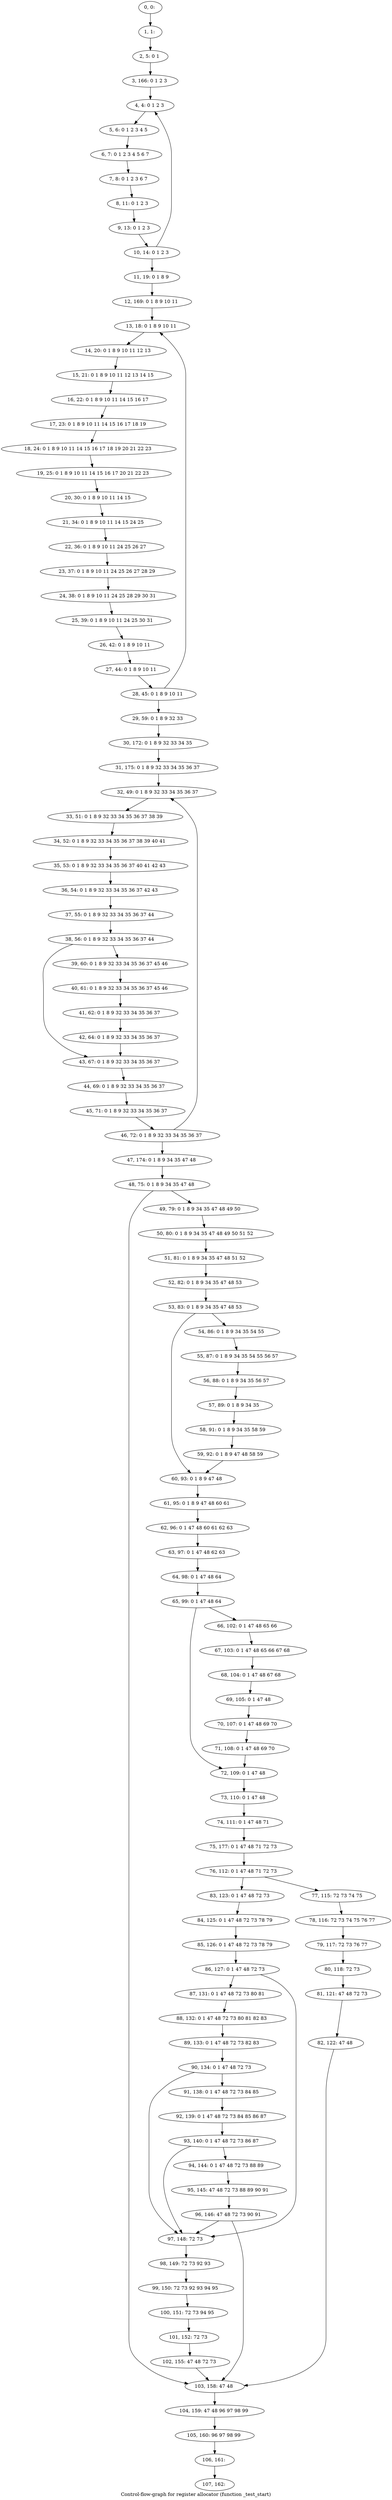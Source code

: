 digraph G {
graph [label="Control-flow-graph for register allocator (function _test_start)"]
0[label="0, 0: "];
1[label="1, 1: "];
2[label="2, 5: 0 1 "];
3[label="3, 166: 0 1 2 3 "];
4[label="4, 4: 0 1 2 3 "];
5[label="5, 6: 0 1 2 3 4 5 "];
6[label="6, 7: 0 1 2 3 4 5 6 7 "];
7[label="7, 8: 0 1 2 3 6 7 "];
8[label="8, 11: 0 1 2 3 "];
9[label="9, 13: 0 1 2 3 "];
10[label="10, 14: 0 1 2 3 "];
11[label="11, 19: 0 1 8 9 "];
12[label="12, 169: 0 1 8 9 10 11 "];
13[label="13, 18: 0 1 8 9 10 11 "];
14[label="14, 20: 0 1 8 9 10 11 12 13 "];
15[label="15, 21: 0 1 8 9 10 11 12 13 14 15 "];
16[label="16, 22: 0 1 8 9 10 11 14 15 16 17 "];
17[label="17, 23: 0 1 8 9 10 11 14 15 16 17 18 19 "];
18[label="18, 24: 0 1 8 9 10 11 14 15 16 17 18 19 20 21 22 23 "];
19[label="19, 25: 0 1 8 9 10 11 14 15 16 17 20 21 22 23 "];
20[label="20, 30: 0 1 8 9 10 11 14 15 "];
21[label="21, 34: 0 1 8 9 10 11 14 15 24 25 "];
22[label="22, 36: 0 1 8 9 10 11 24 25 26 27 "];
23[label="23, 37: 0 1 8 9 10 11 24 25 26 27 28 29 "];
24[label="24, 38: 0 1 8 9 10 11 24 25 28 29 30 31 "];
25[label="25, 39: 0 1 8 9 10 11 24 25 30 31 "];
26[label="26, 42: 0 1 8 9 10 11 "];
27[label="27, 44: 0 1 8 9 10 11 "];
28[label="28, 45: 0 1 8 9 10 11 "];
29[label="29, 59: 0 1 8 9 32 33 "];
30[label="30, 172: 0 1 8 9 32 33 34 35 "];
31[label="31, 175: 0 1 8 9 32 33 34 35 36 37 "];
32[label="32, 49: 0 1 8 9 32 33 34 35 36 37 "];
33[label="33, 51: 0 1 8 9 32 33 34 35 36 37 38 39 "];
34[label="34, 52: 0 1 8 9 32 33 34 35 36 37 38 39 40 41 "];
35[label="35, 53: 0 1 8 9 32 33 34 35 36 37 40 41 42 43 "];
36[label="36, 54: 0 1 8 9 32 33 34 35 36 37 42 43 "];
37[label="37, 55: 0 1 8 9 32 33 34 35 36 37 44 "];
38[label="38, 56: 0 1 8 9 32 33 34 35 36 37 44 "];
39[label="39, 60: 0 1 8 9 32 33 34 35 36 37 45 46 "];
40[label="40, 61: 0 1 8 9 32 33 34 35 36 37 45 46 "];
41[label="41, 62: 0 1 8 9 32 33 34 35 36 37 "];
42[label="42, 64: 0 1 8 9 32 33 34 35 36 37 "];
43[label="43, 67: 0 1 8 9 32 33 34 35 36 37 "];
44[label="44, 69: 0 1 8 9 32 33 34 35 36 37 "];
45[label="45, 71: 0 1 8 9 32 33 34 35 36 37 "];
46[label="46, 72: 0 1 8 9 32 33 34 35 36 37 "];
47[label="47, 174: 0 1 8 9 34 35 47 48 "];
48[label="48, 75: 0 1 8 9 34 35 47 48 "];
49[label="49, 79: 0 1 8 9 34 35 47 48 49 50 "];
50[label="50, 80: 0 1 8 9 34 35 47 48 49 50 51 52 "];
51[label="51, 81: 0 1 8 9 34 35 47 48 51 52 "];
52[label="52, 82: 0 1 8 9 34 35 47 48 53 "];
53[label="53, 83: 0 1 8 9 34 35 47 48 53 "];
54[label="54, 86: 0 1 8 9 34 35 54 55 "];
55[label="55, 87: 0 1 8 9 34 35 54 55 56 57 "];
56[label="56, 88: 0 1 8 9 34 35 56 57 "];
57[label="57, 89: 0 1 8 9 34 35 "];
58[label="58, 91: 0 1 8 9 34 35 58 59 "];
59[label="59, 92: 0 1 8 9 47 48 58 59 "];
60[label="60, 93: 0 1 8 9 47 48 "];
61[label="61, 95: 0 1 8 9 47 48 60 61 "];
62[label="62, 96: 0 1 47 48 60 61 62 63 "];
63[label="63, 97: 0 1 47 48 62 63 "];
64[label="64, 98: 0 1 47 48 64 "];
65[label="65, 99: 0 1 47 48 64 "];
66[label="66, 102: 0 1 47 48 65 66 "];
67[label="67, 103: 0 1 47 48 65 66 67 68 "];
68[label="68, 104: 0 1 47 48 67 68 "];
69[label="69, 105: 0 1 47 48 "];
70[label="70, 107: 0 1 47 48 69 70 "];
71[label="71, 108: 0 1 47 48 69 70 "];
72[label="72, 109: 0 1 47 48 "];
73[label="73, 110: 0 1 47 48 "];
74[label="74, 111: 0 1 47 48 71 "];
75[label="75, 177: 0 1 47 48 71 72 73 "];
76[label="76, 112: 0 1 47 48 71 72 73 "];
77[label="77, 115: 72 73 74 75 "];
78[label="78, 116: 72 73 74 75 76 77 "];
79[label="79, 117: 72 73 76 77 "];
80[label="80, 118: 72 73 "];
81[label="81, 121: 47 48 72 73 "];
82[label="82, 122: 47 48 "];
83[label="83, 123: 0 1 47 48 72 73 "];
84[label="84, 125: 0 1 47 48 72 73 78 79 "];
85[label="85, 126: 0 1 47 48 72 73 78 79 "];
86[label="86, 127: 0 1 47 48 72 73 "];
87[label="87, 131: 0 1 47 48 72 73 80 81 "];
88[label="88, 132: 0 1 47 48 72 73 80 81 82 83 "];
89[label="89, 133: 0 1 47 48 72 73 82 83 "];
90[label="90, 134: 0 1 47 48 72 73 "];
91[label="91, 138: 0 1 47 48 72 73 84 85 "];
92[label="92, 139: 0 1 47 48 72 73 84 85 86 87 "];
93[label="93, 140: 0 1 47 48 72 73 86 87 "];
94[label="94, 144: 0 1 47 48 72 73 88 89 "];
95[label="95, 145: 47 48 72 73 88 89 90 91 "];
96[label="96, 146: 47 48 72 73 90 91 "];
97[label="97, 148: 72 73 "];
98[label="98, 149: 72 73 92 93 "];
99[label="99, 150: 72 73 92 93 94 95 "];
100[label="100, 151: 72 73 94 95 "];
101[label="101, 152: 72 73 "];
102[label="102, 155: 47 48 72 73 "];
103[label="103, 158: 47 48 "];
104[label="104, 159: 47 48 96 97 98 99 "];
105[label="105, 160: 96 97 98 99 "];
106[label="106, 161: "];
107[label="107, 162: "];
0->1 ;
1->2 ;
2->3 ;
3->4 ;
4->5 ;
5->6 ;
6->7 ;
7->8 ;
8->9 ;
9->10 ;
10->11 ;
10->4 ;
11->12 ;
12->13 ;
13->14 ;
14->15 ;
15->16 ;
16->17 ;
17->18 ;
18->19 ;
19->20 ;
20->21 ;
21->22 ;
22->23 ;
23->24 ;
24->25 ;
25->26 ;
26->27 ;
27->28 ;
28->29 ;
28->13 ;
29->30 ;
30->31 ;
31->32 ;
32->33 ;
33->34 ;
34->35 ;
35->36 ;
36->37 ;
37->38 ;
38->39 ;
38->43 ;
39->40 ;
40->41 ;
41->42 ;
42->43 ;
43->44 ;
44->45 ;
45->46 ;
46->47 ;
46->32 ;
47->48 ;
48->49 ;
48->103 ;
49->50 ;
50->51 ;
51->52 ;
52->53 ;
53->54 ;
53->60 ;
54->55 ;
55->56 ;
56->57 ;
57->58 ;
58->59 ;
59->60 ;
60->61 ;
61->62 ;
62->63 ;
63->64 ;
64->65 ;
65->66 ;
65->72 ;
66->67 ;
67->68 ;
68->69 ;
69->70 ;
70->71 ;
71->72 ;
72->73 ;
73->74 ;
74->75 ;
75->76 ;
76->77 ;
76->83 ;
77->78 ;
78->79 ;
79->80 ;
80->81 ;
81->82 ;
82->103 ;
83->84 ;
84->85 ;
85->86 ;
86->87 ;
86->97 ;
87->88 ;
88->89 ;
89->90 ;
90->91 ;
90->97 ;
91->92 ;
92->93 ;
93->94 ;
93->97 ;
94->95 ;
95->96 ;
96->97 ;
96->103 ;
97->98 ;
98->99 ;
99->100 ;
100->101 ;
101->102 ;
102->103 ;
103->104 ;
104->105 ;
105->106 ;
106->107 ;
}
